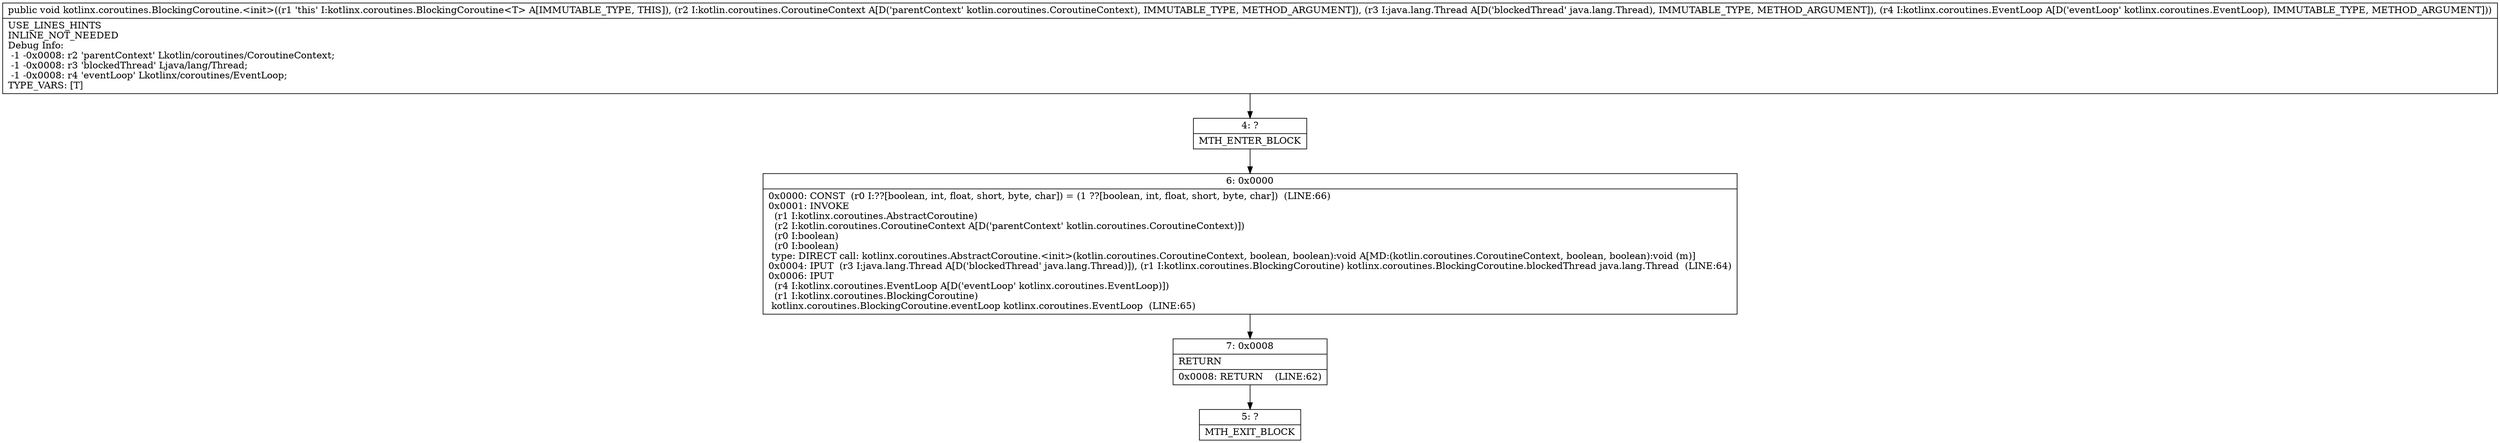 digraph "CFG forkotlinx.coroutines.BlockingCoroutine.\<init\>(Lkotlin\/coroutines\/CoroutineContext;Ljava\/lang\/Thread;Lkotlinx\/coroutines\/EventLoop;)V" {
Node_4 [shape=record,label="{4\:\ ?|MTH_ENTER_BLOCK\l}"];
Node_6 [shape=record,label="{6\:\ 0x0000|0x0000: CONST  (r0 I:??[boolean, int, float, short, byte, char]) = (1 ??[boolean, int, float, short, byte, char])  (LINE:66)\l0x0001: INVOKE  \l  (r1 I:kotlinx.coroutines.AbstractCoroutine)\l  (r2 I:kotlin.coroutines.CoroutineContext A[D('parentContext' kotlin.coroutines.CoroutineContext)])\l  (r0 I:boolean)\l  (r0 I:boolean)\l type: DIRECT call: kotlinx.coroutines.AbstractCoroutine.\<init\>(kotlin.coroutines.CoroutineContext, boolean, boolean):void A[MD:(kotlin.coroutines.CoroutineContext, boolean, boolean):void (m)]\l0x0004: IPUT  (r3 I:java.lang.Thread A[D('blockedThread' java.lang.Thread)]), (r1 I:kotlinx.coroutines.BlockingCoroutine) kotlinx.coroutines.BlockingCoroutine.blockedThread java.lang.Thread  (LINE:64)\l0x0006: IPUT  \l  (r4 I:kotlinx.coroutines.EventLoop A[D('eventLoop' kotlinx.coroutines.EventLoop)])\l  (r1 I:kotlinx.coroutines.BlockingCoroutine)\l kotlinx.coroutines.BlockingCoroutine.eventLoop kotlinx.coroutines.EventLoop  (LINE:65)\l}"];
Node_7 [shape=record,label="{7\:\ 0x0008|RETURN\l|0x0008: RETURN    (LINE:62)\l}"];
Node_5 [shape=record,label="{5\:\ ?|MTH_EXIT_BLOCK\l}"];
MethodNode[shape=record,label="{public void kotlinx.coroutines.BlockingCoroutine.\<init\>((r1 'this' I:kotlinx.coroutines.BlockingCoroutine\<T\> A[IMMUTABLE_TYPE, THIS]), (r2 I:kotlin.coroutines.CoroutineContext A[D('parentContext' kotlin.coroutines.CoroutineContext), IMMUTABLE_TYPE, METHOD_ARGUMENT]), (r3 I:java.lang.Thread A[D('blockedThread' java.lang.Thread), IMMUTABLE_TYPE, METHOD_ARGUMENT]), (r4 I:kotlinx.coroutines.EventLoop A[D('eventLoop' kotlinx.coroutines.EventLoop), IMMUTABLE_TYPE, METHOD_ARGUMENT]))  | USE_LINES_HINTS\lINLINE_NOT_NEEDED\lDebug Info:\l  \-1 \-0x0008: r2 'parentContext' Lkotlin\/coroutines\/CoroutineContext;\l  \-1 \-0x0008: r3 'blockedThread' Ljava\/lang\/Thread;\l  \-1 \-0x0008: r4 'eventLoop' Lkotlinx\/coroutines\/EventLoop;\lTYPE_VARS: [T]\l}"];
MethodNode -> Node_4;Node_4 -> Node_6;
Node_6 -> Node_7;
Node_7 -> Node_5;
}

